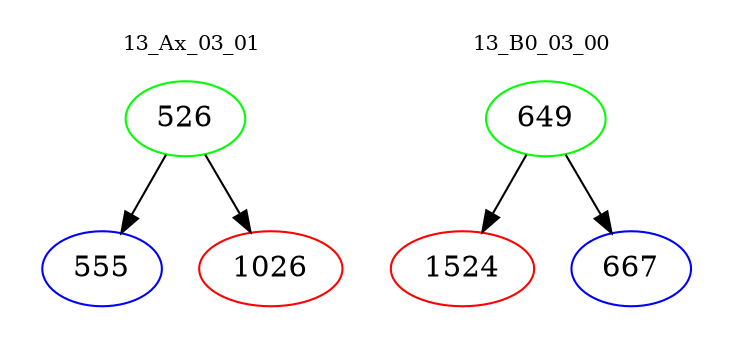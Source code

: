 digraph{
subgraph cluster_0 {
color = white
label = "13_Ax_03_01";
fontsize=10;
T0_526 [label="526", color="green"]
T0_526 -> T0_555 [color="black"]
T0_555 [label="555", color="blue"]
T0_526 -> T0_1026 [color="black"]
T0_1026 [label="1026", color="red"]
}
subgraph cluster_1 {
color = white
label = "13_B0_03_00";
fontsize=10;
T1_649 [label="649", color="green"]
T1_649 -> T1_1524 [color="black"]
T1_1524 [label="1524", color="red"]
T1_649 -> T1_667 [color="black"]
T1_667 [label="667", color="blue"]
}
}

